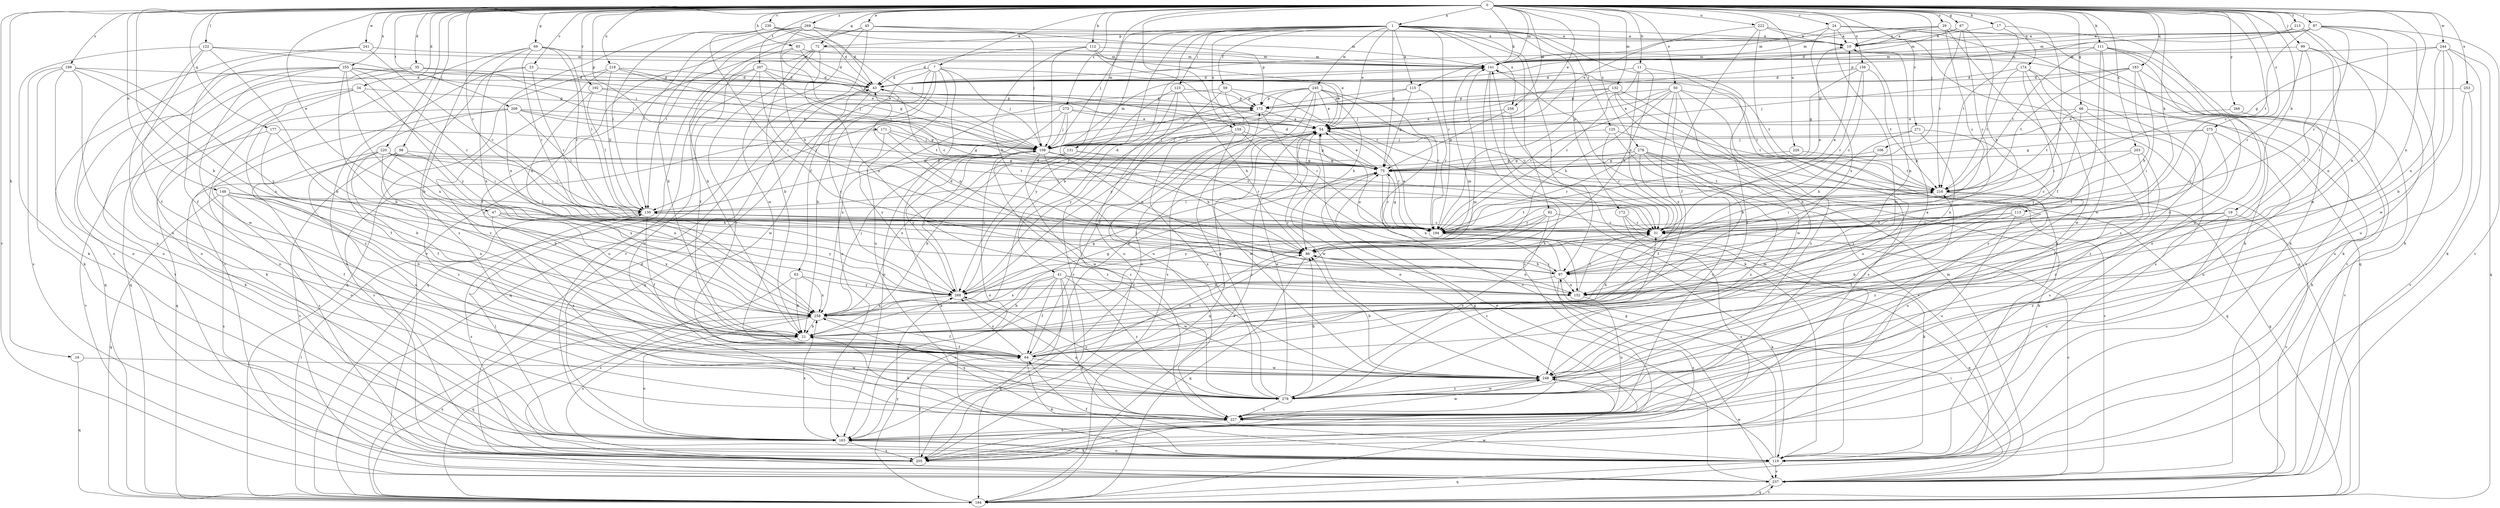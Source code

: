 strict digraph  {
0;
1;
7;
10;
11;
16;
17;
19;
21;
23;
24;
29;
31;
34;
35;
41;
43;
45;
47;
50;
54;
59;
63;
64;
66;
67;
69;
72;
75;
85;
86;
87;
92;
97;
98;
99;
106;
108;
111;
112;
113;
115;
119;
122;
123;
125;
130;
131;
132;
141;
148;
152;
156;
159;
163;
171;
172;
173;
174;
177;
183;
184;
192;
194;
199;
203;
205;
207;
208;
213;
216;
218;
220;
222;
226;
227;
230;
237;
241;
244;
245;
248;
253;
255;
256;
258;
266;
268;
269;
271;
273;
275;
278;
279;
0 -> 1  [label=a];
0 -> 7  [label=a];
0 -> 11  [label=b];
0 -> 16  [label=b];
0 -> 17  [label=b];
0 -> 19  [label=b];
0 -> 21  [label=b];
0 -> 23  [label=c];
0 -> 24  [label=c];
0 -> 29  [label=c];
0 -> 31  [label=c];
0 -> 34  [label=d];
0 -> 35  [label=d];
0 -> 45  [label=e];
0 -> 47  [label=e];
0 -> 50  [label=e];
0 -> 54  [label=e];
0 -> 66  [label=g];
0 -> 67  [label=g];
0 -> 69  [label=g];
0 -> 72  [label=g];
0 -> 85  [label=h];
0 -> 87  [label=i];
0 -> 98  [label=j];
0 -> 99  [label=j];
0 -> 106  [label=j];
0 -> 111  [label=k];
0 -> 112  [label=k];
0 -> 113  [label=k];
0 -> 115  [label=k];
0 -> 122  [label=l];
0 -> 131  [label=m];
0 -> 132  [label=m];
0 -> 141  [label=m];
0 -> 148  [label=n];
0 -> 152  [label=n];
0 -> 156  [label=o];
0 -> 159  [label=o];
0 -> 171  [label=p];
0 -> 174  [label=q];
0 -> 177  [label=q];
0 -> 183  [label=q];
0 -> 192  [label=r];
0 -> 194  [label=r];
0 -> 199  [label=s];
0 -> 203  [label=s];
0 -> 207  [label=t];
0 -> 208  [label=t];
0 -> 213  [label=t];
0 -> 218  [label=u];
0 -> 220  [label=u];
0 -> 222  [label=u];
0 -> 226  [label=u];
0 -> 230  [label=v];
0 -> 237  [label=v];
0 -> 241  [label=w];
0 -> 244  [label=w];
0 -> 253  [label=x];
0 -> 255  [label=x];
0 -> 256  [label=x];
0 -> 266  [label=y];
0 -> 269  [label=z];
0 -> 271  [label=z];
0 -> 273  [label=z];
0 -> 275  [label=z];
0 -> 278  [label=z];
1 -> 10  [label=a];
1 -> 21  [label=b];
1 -> 41  [label=d];
1 -> 54  [label=e];
1 -> 59  [label=f];
1 -> 72  [label=g];
1 -> 75  [label=g];
1 -> 92  [label=i];
1 -> 97  [label=i];
1 -> 108  [label=j];
1 -> 115  [label=k];
1 -> 119  [label=k];
1 -> 123  [label=l];
1 -> 125  [label=l];
1 -> 159  [label=o];
1 -> 172  [label=p];
1 -> 194  [label=r];
1 -> 245  [label=w];
1 -> 256  [label=x];
1 -> 268  [label=y];
7 -> 21  [label=b];
7 -> 43  [label=d];
7 -> 54  [label=e];
7 -> 63  [label=f];
7 -> 108  [label=j];
7 -> 152  [label=n];
7 -> 163  [label=o];
7 -> 184  [label=q];
7 -> 227  [label=u];
10 -> 141  [label=m];
10 -> 152  [label=n];
10 -> 237  [label=v];
11 -> 21  [label=b];
11 -> 31  [label=c];
11 -> 43  [label=d];
11 -> 86  [label=h];
11 -> 194  [label=r];
16 -> 184  [label=q];
16 -> 248  [label=w];
17 -> 10  [label=a];
17 -> 194  [label=r];
17 -> 216  [label=t];
19 -> 31  [label=c];
19 -> 97  [label=i];
19 -> 163  [label=o];
19 -> 194  [label=r];
19 -> 237  [label=v];
19 -> 279  [label=z];
21 -> 64  [label=f];
21 -> 75  [label=g];
21 -> 141  [label=m];
21 -> 163  [label=o];
23 -> 43  [label=d];
23 -> 194  [label=r];
23 -> 205  [label=s];
23 -> 279  [label=z];
24 -> 10  [label=a];
24 -> 119  [label=k];
24 -> 141  [label=m];
24 -> 184  [label=q];
24 -> 248  [label=w];
24 -> 258  [label=x];
29 -> 10  [label=a];
29 -> 31  [label=c];
29 -> 43  [label=d];
29 -> 64  [label=f];
29 -> 119  [label=k];
29 -> 141  [label=m];
31 -> 10  [label=a];
31 -> 21  [label=b];
31 -> 86  [label=h];
34 -> 97  [label=i];
34 -> 119  [label=k];
34 -> 163  [label=o];
34 -> 173  [label=p];
34 -> 279  [label=z];
35 -> 43  [label=d];
35 -> 54  [label=e];
35 -> 163  [label=o];
35 -> 184  [label=q];
41 -> 21  [label=b];
41 -> 64  [label=f];
41 -> 119  [label=k];
41 -> 152  [label=n];
41 -> 163  [label=o];
41 -> 184  [label=q];
41 -> 248  [label=w];
41 -> 258  [label=x];
41 -> 279  [label=z];
43 -> 173  [label=p];
43 -> 184  [label=q];
43 -> 248  [label=w];
43 -> 268  [label=y];
45 -> 10  [label=a];
45 -> 21  [label=b];
45 -> 108  [label=j];
45 -> 130  [label=l];
45 -> 173  [label=p];
45 -> 237  [label=v];
45 -> 248  [label=w];
47 -> 31  [label=c];
47 -> 258  [label=x];
47 -> 268  [label=y];
47 -> 279  [label=z];
50 -> 21  [label=b];
50 -> 54  [label=e];
50 -> 64  [label=f];
50 -> 86  [label=h];
50 -> 173  [label=p];
50 -> 194  [label=r];
50 -> 216  [label=t];
50 -> 227  [label=u];
50 -> 258  [label=x];
54 -> 108  [label=j];
54 -> 184  [label=q];
54 -> 194  [label=r];
54 -> 248  [label=w];
59 -> 31  [label=c];
59 -> 130  [label=l];
59 -> 173  [label=p];
59 -> 205  [label=s];
59 -> 227  [label=u];
63 -> 21  [label=b];
63 -> 205  [label=s];
63 -> 258  [label=x];
63 -> 268  [label=y];
64 -> 54  [label=e];
64 -> 86  [label=h];
64 -> 119  [label=k];
64 -> 248  [label=w];
64 -> 268  [label=y];
66 -> 54  [label=e];
66 -> 119  [label=k];
66 -> 216  [label=t];
66 -> 268  [label=y];
66 -> 279  [label=z];
67 -> 10  [label=a];
67 -> 86  [label=h];
67 -> 141  [label=m];
67 -> 194  [label=r];
67 -> 216  [label=t];
69 -> 21  [label=b];
69 -> 31  [label=c];
69 -> 43  [label=d];
69 -> 130  [label=l];
69 -> 141  [label=m];
69 -> 194  [label=r];
69 -> 237  [label=v];
69 -> 258  [label=x];
72 -> 21  [label=b];
72 -> 64  [label=f];
72 -> 141  [label=m];
72 -> 152  [label=n];
72 -> 279  [label=z];
75 -> 43  [label=d];
75 -> 54  [label=e];
75 -> 152  [label=n];
75 -> 194  [label=r];
75 -> 216  [label=t];
85 -> 64  [label=f];
85 -> 75  [label=g];
85 -> 108  [label=j];
85 -> 141  [label=m];
86 -> 97  [label=i];
86 -> 130  [label=l];
86 -> 152  [label=n];
86 -> 184  [label=q];
87 -> 10  [label=a];
87 -> 43  [label=d];
87 -> 119  [label=k];
87 -> 141  [label=m];
87 -> 152  [label=n];
87 -> 194  [label=r];
87 -> 216  [label=t];
87 -> 237  [label=v];
92 -> 31  [label=c];
92 -> 64  [label=f];
92 -> 194  [label=r];
92 -> 268  [label=y];
92 -> 279  [label=z];
97 -> 43  [label=d];
97 -> 54  [label=e];
97 -> 86  [label=h];
97 -> 152  [label=n];
97 -> 205  [label=s];
97 -> 268  [label=y];
98 -> 75  [label=g];
98 -> 205  [label=s];
98 -> 237  [label=v];
98 -> 258  [label=x];
98 -> 279  [label=z];
99 -> 31  [label=c];
99 -> 97  [label=i];
99 -> 141  [label=m];
99 -> 152  [label=n];
99 -> 227  [label=u];
106 -> 75  [label=g];
106 -> 97  [label=i];
108 -> 75  [label=g];
108 -> 86  [label=h];
108 -> 119  [label=k];
108 -> 141  [label=m];
108 -> 152  [label=n];
108 -> 163  [label=o];
108 -> 248  [label=w];
108 -> 268  [label=y];
108 -> 279  [label=z];
111 -> 64  [label=f];
111 -> 119  [label=k];
111 -> 141  [label=m];
111 -> 163  [label=o];
111 -> 216  [label=t];
111 -> 237  [label=v];
111 -> 248  [label=w];
112 -> 31  [label=c];
112 -> 43  [label=d];
112 -> 54  [label=e];
112 -> 86  [label=h];
112 -> 108  [label=j];
112 -> 141  [label=m];
113 -> 21  [label=b];
113 -> 31  [label=c];
113 -> 194  [label=r];
113 -> 227  [label=u];
115 -> 75  [label=g];
115 -> 108  [label=j];
115 -> 173  [label=p];
115 -> 194  [label=r];
119 -> 64  [label=f];
119 -> 75  [label=g];
119 -> 141  [label=m];
119 -> 163  [label=o];
119 -> 184  [label=q];
119 -> 237  [label=v];
119 -> 248  [label=w];
122 -> 21  [label=b];
122 -> 64  [label=f];
122 -> 108  [label=j];
122 -> 119  [label=k];
122 -> 141  [label=m];
122 -> 227  [label=u];
123 -> 86  [label=h];
123 -> 173  [label=p];
123 -> 205  [label=s];
123 -> 227  [label=u];
123 -> 268  [label=y];
125 -> 31  [label=c];
125 -> 108  [label=j];
125 -> 184  [label=q];
125 -> 227  [label=u];
130 -> 31  [label=c];
130 -> 64  [label=f];
130 -> 173  [label=p];
130 -> 194  [label=r];
130 -> 205  [label=s];
131 -> 21  [label=b];
131 -> 75  [label=g];
131 -> 194  [label=r];
131 -> 258  [label=x];
132 -> 108  [label=j];
132 -> 173  [label=p];
132 -> 194  [label=r];
132 -> 205  [label=s];
132 -> 248  [label=w];
132 -> 279  [label=z];
141 -> 43  [label=d];
141 -> 119  [label=k];
141 -> 205  [label=s];
141 -> 216  [label=t];
148 -> 21  [label=b];
148 -> 64  [label=f];
148 -> 86  [label=h];
148 -> 130  [label=l];
148 -> 184  [label=q];
148 -> 205  [label=s];
148 -> 258  [label=x];
152 -> 31  [label=c];
152 -> 227  [label=u];
156 -> 31  [label=c];
156 -> 43  [label=d];
156 -> 75  [label=g];
156 -> 194  [label=r];
156 -> 216  [label=t];
159 -> 75  [label=g];
159 -> 108  [label=j];
159 -> 194  [label=r];
159 -> 248  [label=w];
159 -> 279  [label=z];
163 -> 43  [label=d];
163 -> 75  [label=g];
163 -> 119  [label=k];
163 -> 130  [label=l];
163 -> 205  [label=s];
163 -> 258  [label=x];
171 -> 31  [label=c];
171 -> 75  [label=g];
171 -> 108  [label=j];
171 -> 205  [label=s];
171 -> 268  [label=y];
172 -> 31  [label=c];
172 -> 119  [label=k];
172 -> 205  [label=s];
173 -> 54  [label=e];
173 -> 194  [label=r];
173 -> 268  [label=y];
174 -> 43  [label=d];
174 -> 97  [label=i];
174 -> 205  [label=s];
174 -> 216  [label=t];
174 -> 248  [label=w];
174 -> 279  [label=z];
177 -> 21  [label=b];
177 -> 108  [label=j];
177 -> 237  [label=v];
177 -> 268  [label=y];
183 -> 43  [label=d];
183 -> 86  [label=h];
183 -> 97  [label=i];
183 -> 108  [label=j];
183 -> 216  [label=t];
183 -> 248  [label=w];
184 -> 54  [label=e];
184 -> 130  [label=l];
184 -> 237  [label=v];
184 -> 248  [label=w];
184 -> 258  [label=x];
184 -> 268  [label=y];
192 -> 86  [label=h];
192 -> 108  [label=j];
192 -> 130  [label=l];
192 -> 173  [label=p];
194 -> 10  [label=a];
194 -> 43  [label=d];
194 -> 54  [label=e];
194 -> 75  [label=g];
194 -> 119  [label=k];
194 -> 184  [label=q];
194 -> 216  [label=t];
199 -> 43  [label=d];
199 -> 119  [label=k];
199 -> 163  [label=o];
199 -> 205  [label=s];
199 -> 227  [label=u];
199 -> 258  [label=x];
199 -> 268  [label=y];
203 -> 31  [label=c];
203 -> 64  [label=f];
203 -> 75  [label=g];
203 -> 279  [label=z];
205 -> 64  [label=f];
207 -> 43  [label=d];
207 -> 54  [label=e];
207 -> 97  [label=i];
207 -> 108  [label=j];
207 -> 163  [label=o];
207 -> 184  [label=q];
207 -> 227  [label=u];
208 -> 54  [label=e];
208 -> 64  [label=f];
208 -> 75  [label=g];
208 -> 119  [label=k];
208 -> 130  [label=l];
208 -> 184  [label=q];
208 -> 216  [label=t];
213 -> 10  [label=a];
213 -> 97  [label=i];
213 -> 173  [label=p];
213 -> 248  [label=w];
216 -> 130  [label=l];
216 -> 227  [label=u];
216 -> 279  [label=z];
218 -> 31  [label=c];
218 -> 43  [label=d];
218 -> 130  [label=l];
218 -> 173  [label=p];
218 -> 184  [label=q];
218 -> 279  [label=z];
220 -> 21  [label=b];
220 -> 64  [label=f];
220 -> 75  [label=g];
220 -> 130  [label=l];
220 -> 163  [label=o];
220 -> 216  [label=t];
220 -> 227  [label=u];
220 -> 258  [label=x];
222 -> 10  [label=a];
222 -> 54  [label=e];
222 -> 64  [label=f];
222 -> 184  [label=q];
222 -> 205  [label=s];
226 -> 75  [label=g];
226 -> 216  [label=t];
227 -> 21  [label=b];
227 -> 54  [label=e];
227 -> 163  [label=o];
227 -> 248  [label=w];
227 -> 258  [label=x];
230 -> 10  [label=a];
230 -> 43  [label=d];
230 -> 97  [label=i];
230 -> 108  [label=j];
230 -> 130  [label=l];
230 -> 258  [label=x];
237 -> 31  [label=c];
237 -> 54  [label=e];
237 -> 97  [label=i];
237 -> 141  [label=m];
237 -> 184  [label=q];
241 -> 31  [label=c];
241 -> 64  [label=f];
241 -> 141  [label=m];
241 -> 205  [label=s];
244 -> 21  [label=b];
244 -> 75  [label=g];
244 -> 119  [label=k];
244 -> 141  [label=m];
244 -> 152  [label=n];
244 -> 184  [label=q];
244 -> 248  [label=w];
245 -> 54  [label=e];
245 -> 64  [label=f];
245 -> 86  [label=h];
245 -> 108  [label=j];
245 -> 163  [label=o];
245 -> 173  [label=p];
245 -> 194  [label=r];
245 -> 205  [label=s];
245 -> 237  [label=v];
245 -> 268  [label=y];
248 -> 10  [label=a];
248 -> 86  [label=h];
248 -> 216  [label=t];
248 -> 279  [label=z];
253 -> 173  [label=p];
253 -> 227  [label=u];
253 -> 237  [label=v];
255 -> 21  [label=b];
255 -> 43  [label=d];
255 -> 108  [label=j];
255 -> 163  [label=o];
255 -> 184  [label=q];
255 -> 194  [label=r];
255 -> 237  [label=v];
255 -> 248  [label=w];
255 -> 258  [label=x];
255 -> 268  [label=y];
256 -> 54  [label=e];
256 -> 75  [label=g];
256 -> 237  [label=v];
258 -> 21  [label=b];
258 -> 31  [label=c];
258 -> 64  [label=f];
258 -> 75  [label=g];
258 -> 108  [label=j];
258 -> 184  [label=q];
258 -> 205  [label=s];
266 -> 54  [label=e];
266 -> 237  [label=v];
268 -> 108  [label=j];
268 -> 141  [label=m];
268 -> 227  [label=u];
268 -> 258  [label=x];
269 -> 10  [label=a];
269 -> 21  [label=b];
269 -> 43  [label=d];
269 -> 86  [label=h];
269 -> 130  [label=l];
269 -> 141  [label=m];
269 -> 237  [label=v];
271 -> 86  [label=h];
271 -> 108  [label=j];
271 -> 152  [label=n];
271 -> 205  [label=s];
273 -> 54  [label=e];
273 -> 108  [label=j];
273 -> 152  [label=n];
273 -> 163  [label=o];
273 -> 216  [label=t];
273 -> 258  [label=x];
275 -> 31  [label=c];
275 -> 75  [label=g];
275 -> 108  [label=j];
275 -> 152  [label=n];
275 -> 227  [label=u];
278 -> 64  [label=f];
278 -> 75  [label=g];
278 -> 119  [label=k];
278 -> 130  [label=l];
278 -> 184  [label=q];
278 -> 194  [label=r];
278 -> 237  [label=v];
278 -> 279  [label=z];
279 -> 31  [label=c];
279 -> 54  [label=e];
279 -> 86  [label=h];
279 -> 173  [label=p];
279 -> 227  [label=u];
279 -> 248  [label=w];
279 -> 268  [label=y];
}
